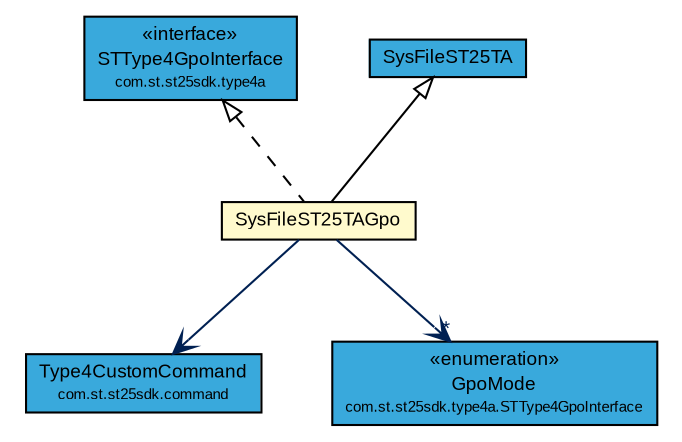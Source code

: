#!/usr/local/bin/dot
#
# Class diagram 
# Generated by UMLGraph version R5_7_2-3-gee82a7 (http://www.umlgraph.org/)
#

digraph G {
	edge [fontname="arial",fontsize=10,labelfontname="arial",labelfontsize=10];
	node [fontname="arial",fontsize=10,shape=plaintext];
	nodesep=0.25;
	ranksep=0.5;
	// com.st.st25sdk.command.Type4CustomCommand
	c50511 [label=<<table title="com.st.st25sdk.command.Type4CustomCommand" border="0" cellborder="1" cellspacing="0" cellpadding="2" port="p" bgcolor="#39a9dc" href="../../command/Type4CustomCommand.html">
		<tr><td><table border="0" cellspacing="0" cellpadding="1">
<tr><td align="center" balign="center"> Type4CustomCommand </td></tr>
<tr><td align="center" balign="center"><font point-size="7.0"> com.st.st25sdk.command </font></td></tr>
		</table></td></tr>
		</table>>, URL="../../command/Type4CustomCommand.html", fontname="arial", fontcolor="black", fontsize=9.0];
	// com.st.st25sdk.type4a.STType4GpoInterface
	c50600 [label=<<table title="com.st.st25sdk.type4a.STType4GpoInterface" border="0" cellborder="1" cellspacing="0" cellpadding="2" port="p" bgcolor="#39a9dc" href="../STType4GpoInterface.html">
		<tr><td><table border="0" cellspacing="0" cellpadding="1">
<tr><td align="center" balign="center"> &#171;interface&#187; </td></tr>
<tr><td align="center" balign="center"> STType4GpoInterface </td></tr>
<tr><td align="center" balign="center"><font point-size="7.0"> com.st.st25sdk.type4a </font></td></tr>
		</table></td></tr>
		</table>>, URL="../STType4GpoInterface.html", fontname="arial", fontcolor="black", fontsize=9.0];
	// com.st.st25sdk.type4a.STType4GpoInterface.GpoMode
	c50601 [label=<<table title="com.st.st25sdk.type4a.STType4GpoInterface.GpoMode" border="0" cellborder="1" cellspacing="0" cellpadding="2" port="p" bgcolor="#39a9dc" href="../STType4GpoInterface.GpoMode.html">
		<tr><td><table border="0" cellspacing="0" cellpadding="1">
<tr><td align="center" balign="center"> &#171;enumeration&#187; </td></tr>
<tr><td align="center" balign="center"> GpoMode </td></tr>
<tr><td align="center" balign="center"><font point-size="7.0"> com.st.st25sdk.type4a.STType4GpoInterface </font></td></tr>
		</table></td></tr>
		</table>>, URL="../STType4GpoInterface.GpoMode.html", fontname="arial", fontcolor="black", fontsize=9.0];
	// com.st.st25sdk.type4a.st25ta.SysFileST25TAGpo
	c50618 [label=<<table title="com.st.st25sdk.type4a.st25ta.SysFileST25TAGpo" border="0" cellborder="1" cellspacing="0" cellpadding="2" port="p" bgcolor="lemonChiffon" href="./SysFileST25TAGpo.html">
		<tr><td><table border="0" cellspacing="0" cellpadding="1">
<tr><td align="center" balign="center"> SysFileST25TAGpo </td></tr>
		</table></td></tr>
		</table>>, URL="./SysFileST25TAGpo.html", fontname="arial", fontcolor="black", fontsize=9.0];
	// com.st.st25sdk.type4a.st25ta.SysFileST25TA
	c50619 [label=<<table title="com.st.st25sdk.type4a.st25ta.SysFileST25TA" border="0" cellborder="1" cellspacing="0" cellpadding="2" port="p" bgcolor="#39a9dc" href="./SysFileST25TA.html">
		<tr><td><table border="0" cellspacing="0" cellpadding="1">
<tr><td align="center" balign="center"> SysFileST25TA </td></tr>
		</table></td></tr>
		</table>>, URL="./SysFileST25TA.html", fontname="arial", fontcolor="black", fontsize=9.0];
	//com.st.st25sdk.type4a.st25ta.SysFileST25TAGpo extends com.st.st25sdk.type4a.st25ta.SysFileST25TA
	c50619:p -> c50618:p [dir=back,arrowtail=empty];
	//com.st.st25sdk.type4a.st25ta.SysFileST25TAGpo implements com.st.st25sdk.type4a.STType4GpoInterface
	c50600:p -> c50618:p [dir=back,arrowtail=empty,style=dashed];
	// com.st.st25sdk.type4a.st25ta.SysFileST25TAGpo NAVASSOC com.st.st25sdk.command.Type4CustomCommand
	c50618:p -> c50511:p [taillabel="", label="", headlabel="", fontname="arial", fontcolor="#002052", fontsize=10.0, color="#002052", arrowhead=open];
	// com.st.st25sdk.type4a.st25ta.SysFileST25TAGpo NAVASSOC com.st.st25sdk.type4a.STType4GpoInterface.GpoMode
	c50618:p -> c50601:p [taillabel="", label="", headlabel="*", fontname="arial", fontcolor="#002052", fontsize=10.0, color="#002052", arrowhead=open];
}

